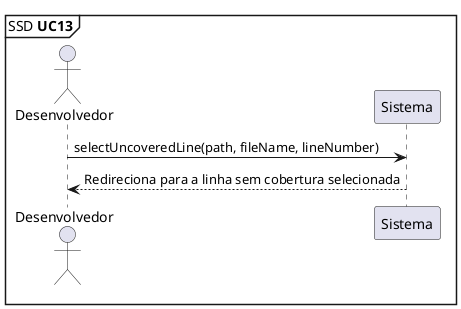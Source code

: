 @startuml

mainframe SSD **UC13** 

'UC13: Como desenvolvedor, desejo selecionar uma das linhas listadas como sem cobertura.

actor       Desenvolvedor as Dev
participant Sistema       as System

Dev -> System: selectUncoveredLine(path, fileName, lineNumber)
Dev <-- System: Redireciona para a linha sem cobertura selecionada

@enduml
